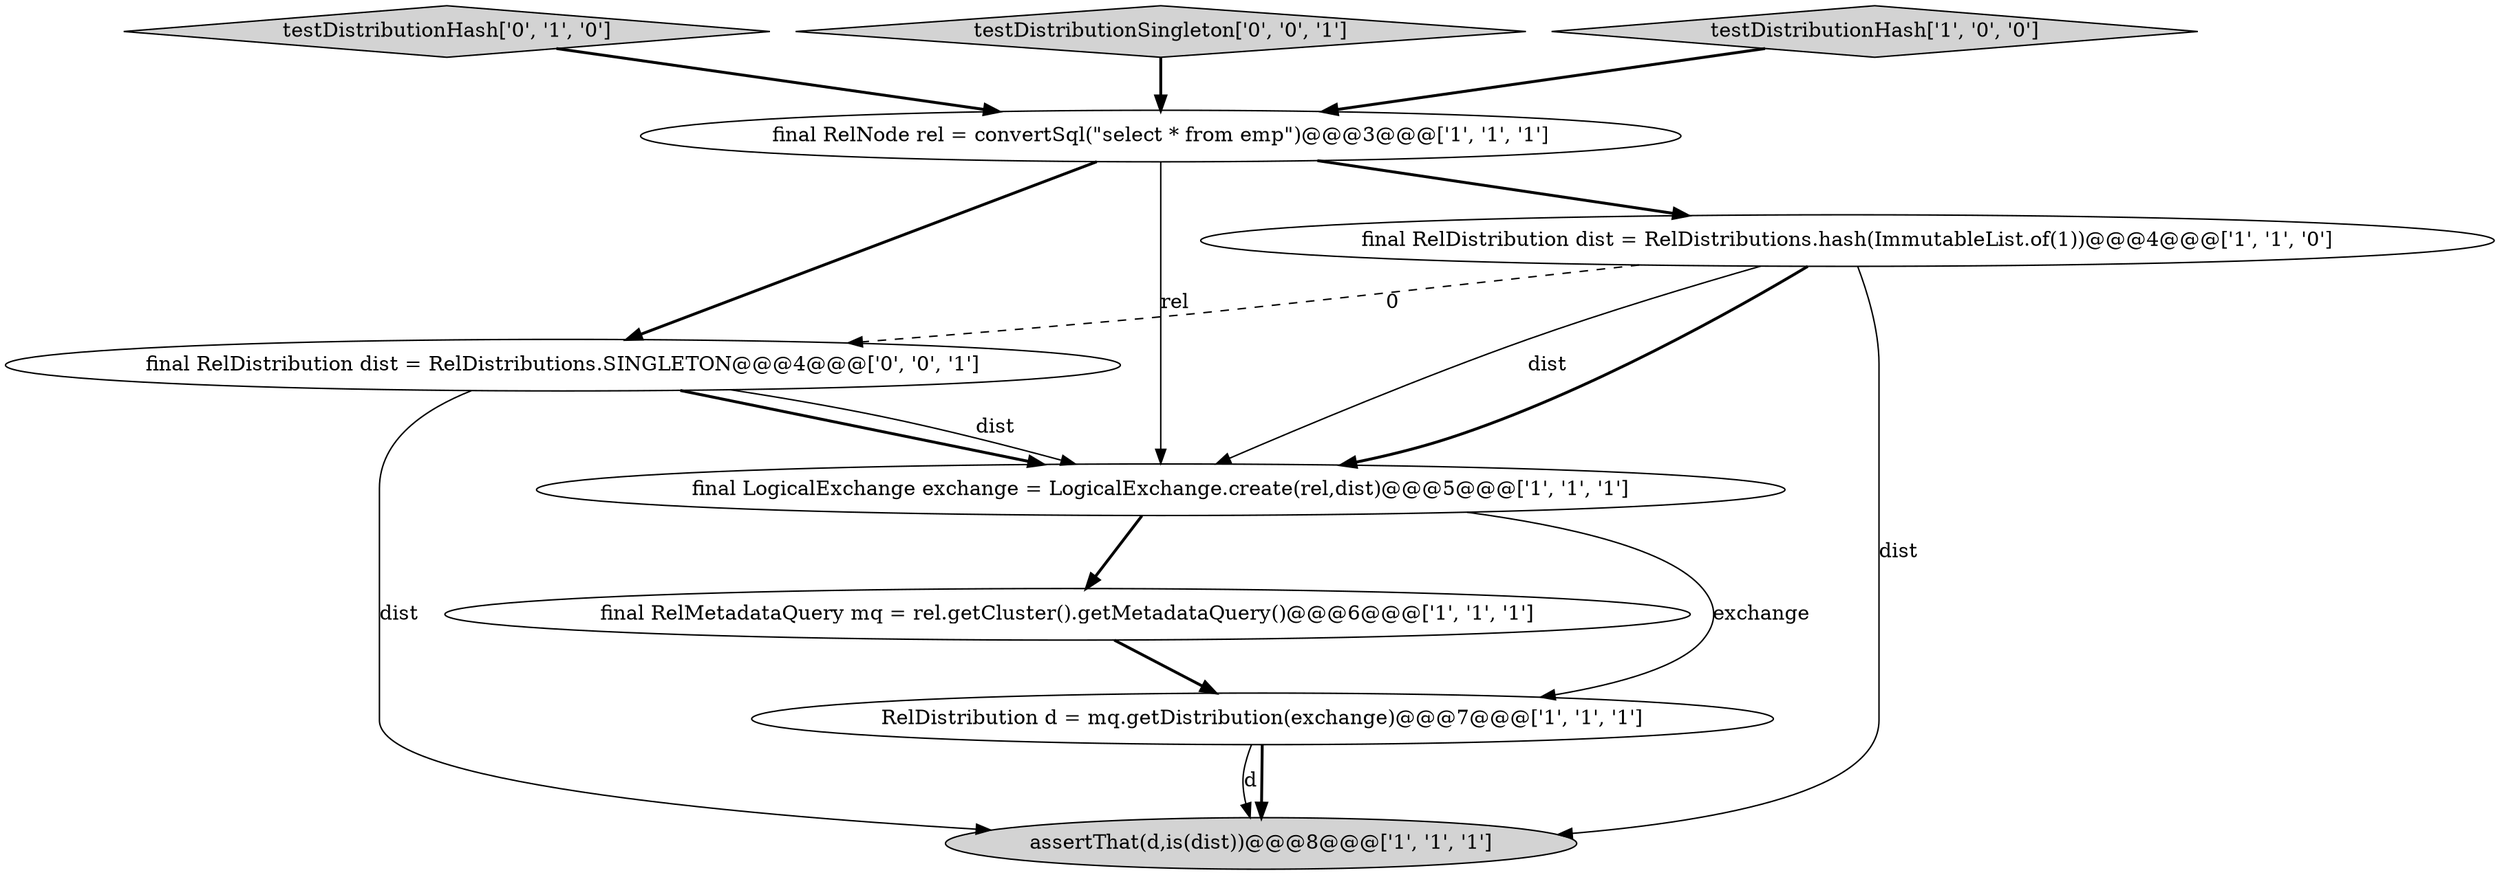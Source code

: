 digraph {
3 [style = filled, label = "final LogicalExchange exchange = LogicalExchange.create(rel,dist)@@@5@@@['1', '1', '1']", fillcolor = white, shape = ellipse image = "AAA0AAABBB1BBB"];
5 [style = filled, label = "final RelNode rel = convertSql(\"select * from emp\")@@@3@@@['1', '1', '1']", fillcolor = white, shape = ellipse image = "AAA0AAABBB1BBB"];
4 [style = filled, label = "RelDistribution d = mq.getDistribution(exchange)@@@7@@@['1', '1', '1']", fillcolor = white, shape = ellipse image = "AAA0AAABBB1BBB"];
9 [style = filled, label = "final RelDistribution dist = RelDistributions.SINGLETON@@@4@@@['0', '0', '1']", fillcolor = white, shape = ellipse image = "AAA0AAABBB3BBB"];
6 [style = filled, label = "final RelDistribution dist = RelDistributions.hash(ImmutableList.of(1))@@@4@@@['1', '1', '0']", fillcolor = white, shape = ellipse image = "AAA0AAABBB1BBB"];
7 [style = filled, label = "testDistributionHash['0', '1', '0']", fillcolor = lightgray, shape = diamond image = "AAA0AAABBB2BBB"];
8 [style = filled, label = "testDistributionSingleton['0', '0', '1']", fillcolor = lightgray, shape = diamond image = "AAA0AAABBB3BBB"];
2 [style = filled, label = "assertThat(d,is(dist))@@@8@@@['1', '1', '1']", fillcolor = lightgray, shape = ellipse image = "AAA0AAABBB1BBB"];
1 [style = filled, label = "testDistributionHash['1', '0', '0']", fillcolor = lightgray, shape = diamond image = "AAA0AAABBB1BBB"];
0 [style = filled, label = "final RelMetadataQuery mq = rel.getCluster().getMetadataQuery()@@@6@@@['1', '1', '1']", fillcolor = white, shape = ellipse image = "AAA0AAABBB1BBB"];
1->5 [style = bold, label=""];
9->3 [style = bold, label=""];
6->3 [style = bold, label=""];
9->2 [style = solid, label="dist"];
7->5 [style = bold, label=""];
6->2 [style = solid, label="dist"];
4->2 [style = bold, label=""];
5->6 [style = bold, label=""];
8->5 [style = bold, label=""];
5->9 [style = bold, label=""];
6->3 [style = solid, label="dist"];
3->4 [style = solid, label="exchange"];
0->4 [style = bold, label=""];
9->3 [style = solid, label="dist"];
4->2 [style = solid, label="d"];
3->0 [style = bold, label=""];
5->3 [style = solid, label="rel"];
6->9 [style = dashed, label="0"];
}
